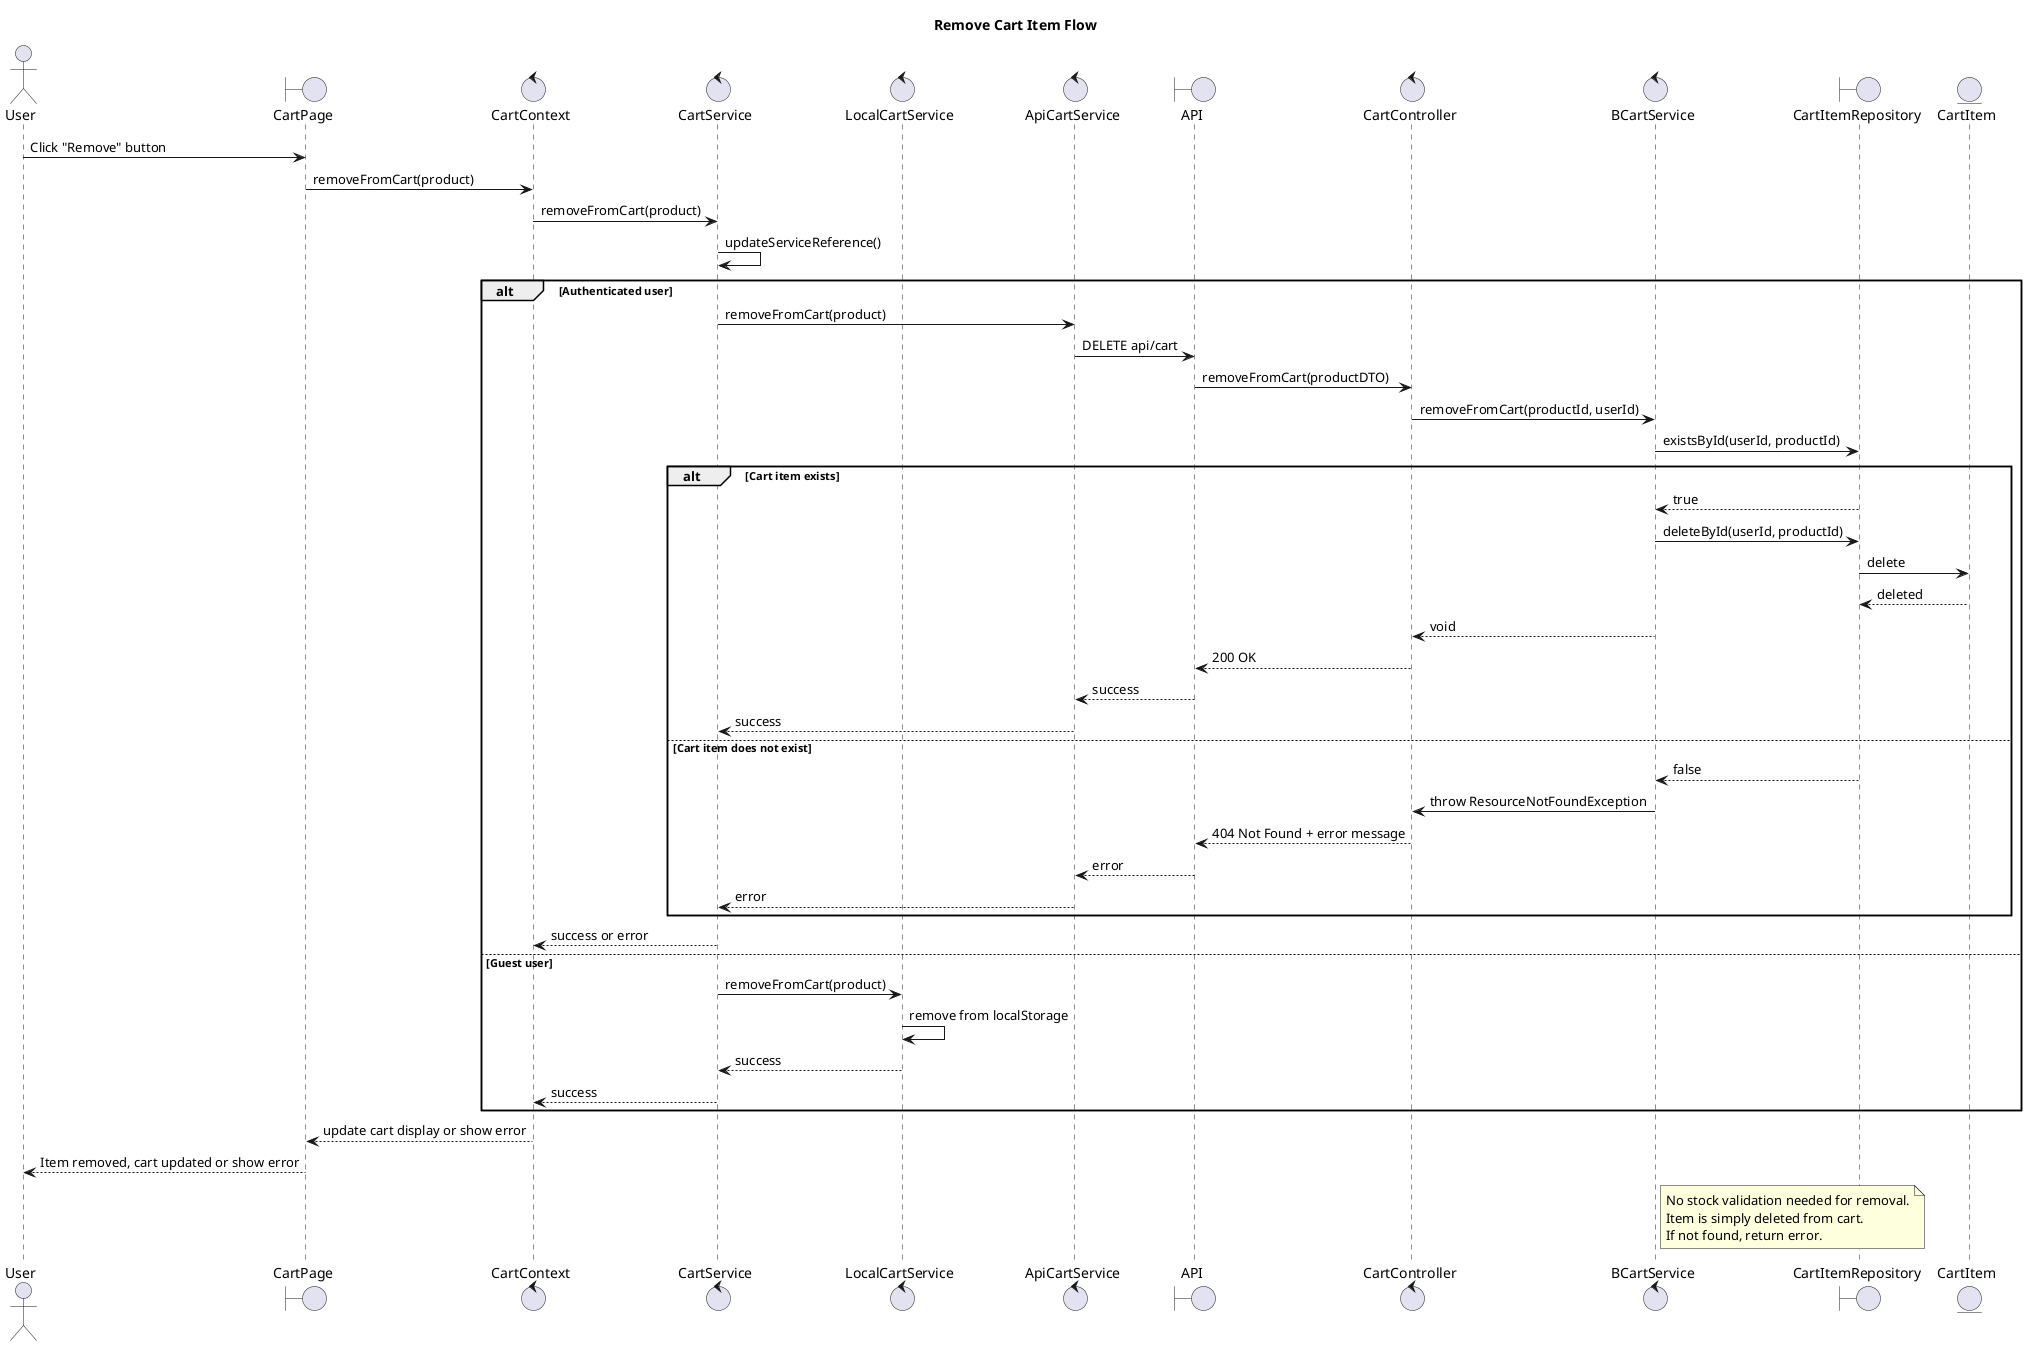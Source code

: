 @startuml Remove_Cart_Item
' Remove Cart Item – Frontend + Backend

title Remove Cart Item Flow

actor User
boundary CartPage
control CartContext
control CartService
control LocalCartService
control ApiCartService
boundary API
control CartController
control BCartService
boundary CartItemRepository
entity CartItem

User -> CartPage: Click "Remove" button
CartPage -> CartContext: removeFromCart(product)
CartContext -> CartService: removeFromCart(product)
CartService -> CartService: updateServiceReference()

alt Authenticated user
    CartService -> ApiCartService: removeFromCart(product)
    ApiCartService -> API: DELETE api/cart
    API -> CartController: removeFromCart(productDTO)
    CartController -> BCartService: removeFromCart(productId, userId)
    BCartService -> CartItemRepository: existsById(userId, productId)
    alt Cart item exists
        CartItemRepository --> BCartService: true
        BCartService -> CartItemRepository: deleteById(userId, productId)
        CartItemRepository -> CartItem: delete
        CartItem --> CartItemRepository: deleted
        BCartService --> CartController: void
        CartController --> API: 200 OK
        API --> ApiCartService: success
        ApiCartService --> CartService: success
    else Cart item does not exist
        CartItemRepository --> BCartService: false
        BCartService -> CartController: throw ResourceNotFoundException
        CartController --> API: 404 Not Found + error message
        API --> ApiCartService: error
        ApiCartService --> CartService: error
    end
    CartService --> CartContext: success or error
else Guest user
    CartService -> LocalCartService: removeFromCart(product)
    LocalCartService -> LocalCartService: remove from localStorage
    LocalCartService --> CartService: success
    CartService --> CartContext: success
end

CartContext --> CartPage: update cart display or show error
CartPage --> User: Item removed, cart updated or show error

note right of BCartService
  No stock validation needed for removal.
  Item is simply deleted from cart.
  If not found, return error.
end note

@enduml 